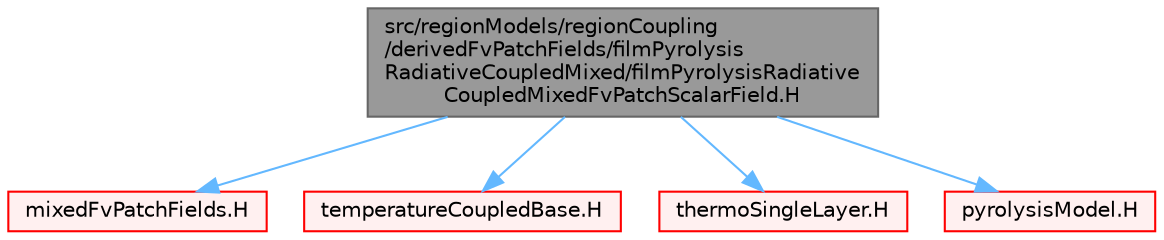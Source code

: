 digraph "src/regionModels/regionCoupling/derivedFvPatchFields/filmPyrolysisRadiativeCoupledMixed/filmPyrolysisRadiativeCoupledMixedFvPatchScalarField.H"
{
 // LATEX_PDF_SIZE
  bgcolor="transparent";
  edge [fontname=Helvetica,fontsize=10,labelfontname=Helvetica,labelfontsize=10];
  node [fontname=Helvetica,fontsize=10,shape=box,height=0.2,width=0.4];
  Node1 [id="Node000001",label="src/regionModels/regionCoupling\l/derivedFvPatchFields/filmPyrolysis\lRadiativeCoupledMixed/filmPyrolysisRadiative\lCoupledMixedFvPatchScalarField.H",height=0.2,width=0.4,color="gray40", fillcolor="grey60", style="filled", fontcolor="black",tooltip=" "];
  Node1 -> Node2 [id="edge1_Node000001_Node000002",color="steelblue1",style="solid",tooltip=" "];
  Node2 [id="Node000002",label="mixedFvPatchFields.H",height=0.2,width=0.4,color="red", fillcolor="#FFF0F0", style="filled",URL="$mixedFvPatchFields_8H.html",tooltip=" "];
  Node1 -> Node267 [id="edge2_Node000001_Node000267",color="steelblue1",style="solid",tooltip=" "];
  Node267 [id="Node000267",label="temperatureCoupledBase.H",height=0.2,width=0.4,color="red", fillcolor="#FFF0F0", style="filled",URL="$temperatureCoupledBase_8H.html",tooltip=" "];
  Node1 -> Node295 [id="edge3_Node000001_Node000295",color="steelblue1",style="solid",tooltip=" "];
  Node295 [id="Node000295",label="thermoSingleLayer.H",height=0.2,width=0.4,color="red", fillcolor="#FFF0F0", style="filled",URL="$thermoSingleLayer_8H.html",tooltip=" "];
  Node1 -> Node495 [id="edge4_Node000001_Node000495",color="steelblue1",style="solid",tooltip=" "];
  Node495 [id="Node000495",label="pyrolysisModel.H",height=0.2,width=0.4,color="red", fillcolor="#FFF0F0", style="filled",URL="$pyrolysisModel_8H.html",tooltip=" "];
}
